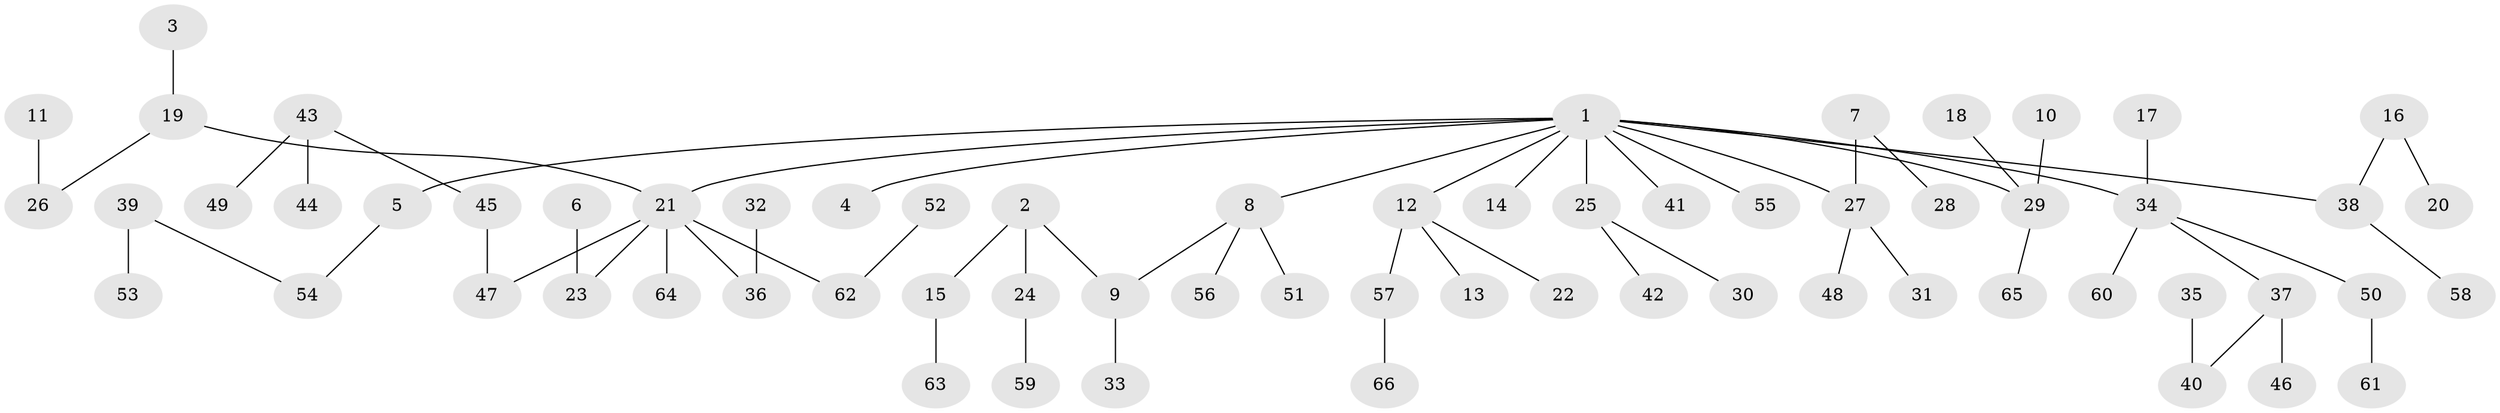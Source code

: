// original degree distribution, {7: 0.007575757575757576, 4: 0.06818181818181818, 8: 0.015151515151515152, 2: 0.32575757575757575, 3: 0.10606060606060606, 5: 0.022727272727272728, 1: 0.45454545454545453}
// Generated by graph-tools (version 1.1) at 2025/50/03/09/25 03:50:19]
// undirected, 66 vertices, 65 edges
graph export_dot {
graph [start="1"]
  node [color=gray90,style=filled];
  1;
  2;
  3;
  4;
  5;
  6;
  7;
  8;
  9;
  10;
  11;
  12;
  13;
  14;
  15;
  16;
  17;
  18;
  19;
  20;
  21;
  22;
  23;
  24;
  25;
  26;
  27;
  28;
  29;
  30;
  31;
  32;
  33;
  34;
  35;
  36;
  37;
  38;
  39;
  40;
  41;
  42;
  43;
  44;
  45;
  46;
  47;
  48;
  49;
  50;
  51;
  52;
  53;
  54;
  55;
  56;
  57;
  58;
  59;
  60;
  61;
  62;
  63;
  64;
  65;
  66;
  1 -- 4 [weight=1.0];
  1 -- 5 [weight=1.0];
  1 -- 8 [weight=1.0];
  1 -- 12 [weight=1.0];
  1 -- 14 [weight=1.0];
  1 -- 21 [weight=1.0];
  1 -- 25 [weight=1.0];
  1 -- 27 [weight=1.0];
  1 -- 29 [weight=1.0];
  1 -- 34 [weight=1.0];
  1 -- 38 [weight=1.0];
  1 -- 41 [weight=1.0];
  1 -- 55 [weight=1.0];
  2 -- 9 [weight=1.0];
  2 -- 15 [weight=1.0];
  2 -- 24 [weight=1.0];
  3 -- 19 [weight=1.0];
  5 -- 54 [weight=1.0];
  6 -- 23 [weight=1.0];
  7 -- 27 [weight=1.0];
  7 -- 28 [weight=1.0];
  8 -- 9 [weight=1.0];
  8 -- 51 [weight=1.0];
  8 -- 56 [weight=1.0];
  9 -- 33 [weight=1.0];
  10 -- 29 [weight=1.0];
  11 -- 26 [weight=1.0];
  12 -- 13 [weight=1.0];
  12 -- 22 [weight=1.0];
  12 -- 57 [weight=1.0];
  15 -- 63 [weight=1.0];
  16 -- 20 [weight=1.0];
  16 -- 38 [weight=1.0];
  17 -- 34 [weight=1.0];
  18 -- 29 [weight=1.0];
  19 -- 21 [weight=1.0];
  19 -- 26 [weight=1.0];
  21 -- 23 [weight=1.0];
  21 -- 36 [weight=1.0];
  21 -- 47 [weight=1.0];
  21 -- 62 [weight=1.0];
  21 -- 64 [weight=1.0];
  24 -- 59 [weight=1.0];
  25 -- 30 [weight=1.0];
  25 -- 42 [weight=1.0];
  27 -- 31 [weight=1.0];
  27 -- 48 [weight=1.0];
  29 -- 65 [weight=1.0];
  32 -- 36 [weight=1.0];
  34 -- 37 [weight=1.0];
  34 -- 50 [weight=1.0];
  34 -- 60 [weight=1.0];
  35 -- 40 [weight=1.0];
  37 -- 40 [weight=1.0];
  37 -- 46 [weight=1.0];
  38 -- 58 [weight=1.0];
  39 -- 53 [weight=1.0];
  39 -- 54 [weight=1.0];
  43 -- 44 [weight=1.0];
  43 -- 45 [weight=1.0];
  43 -- 49 [weight=1.0];
  45 -- 47 [weight=1.0];
  50 -- 61 [weight=1.0];
  52 -- 62 [weight=1.0];
  57 -- 66 [weight=1.0];
}
